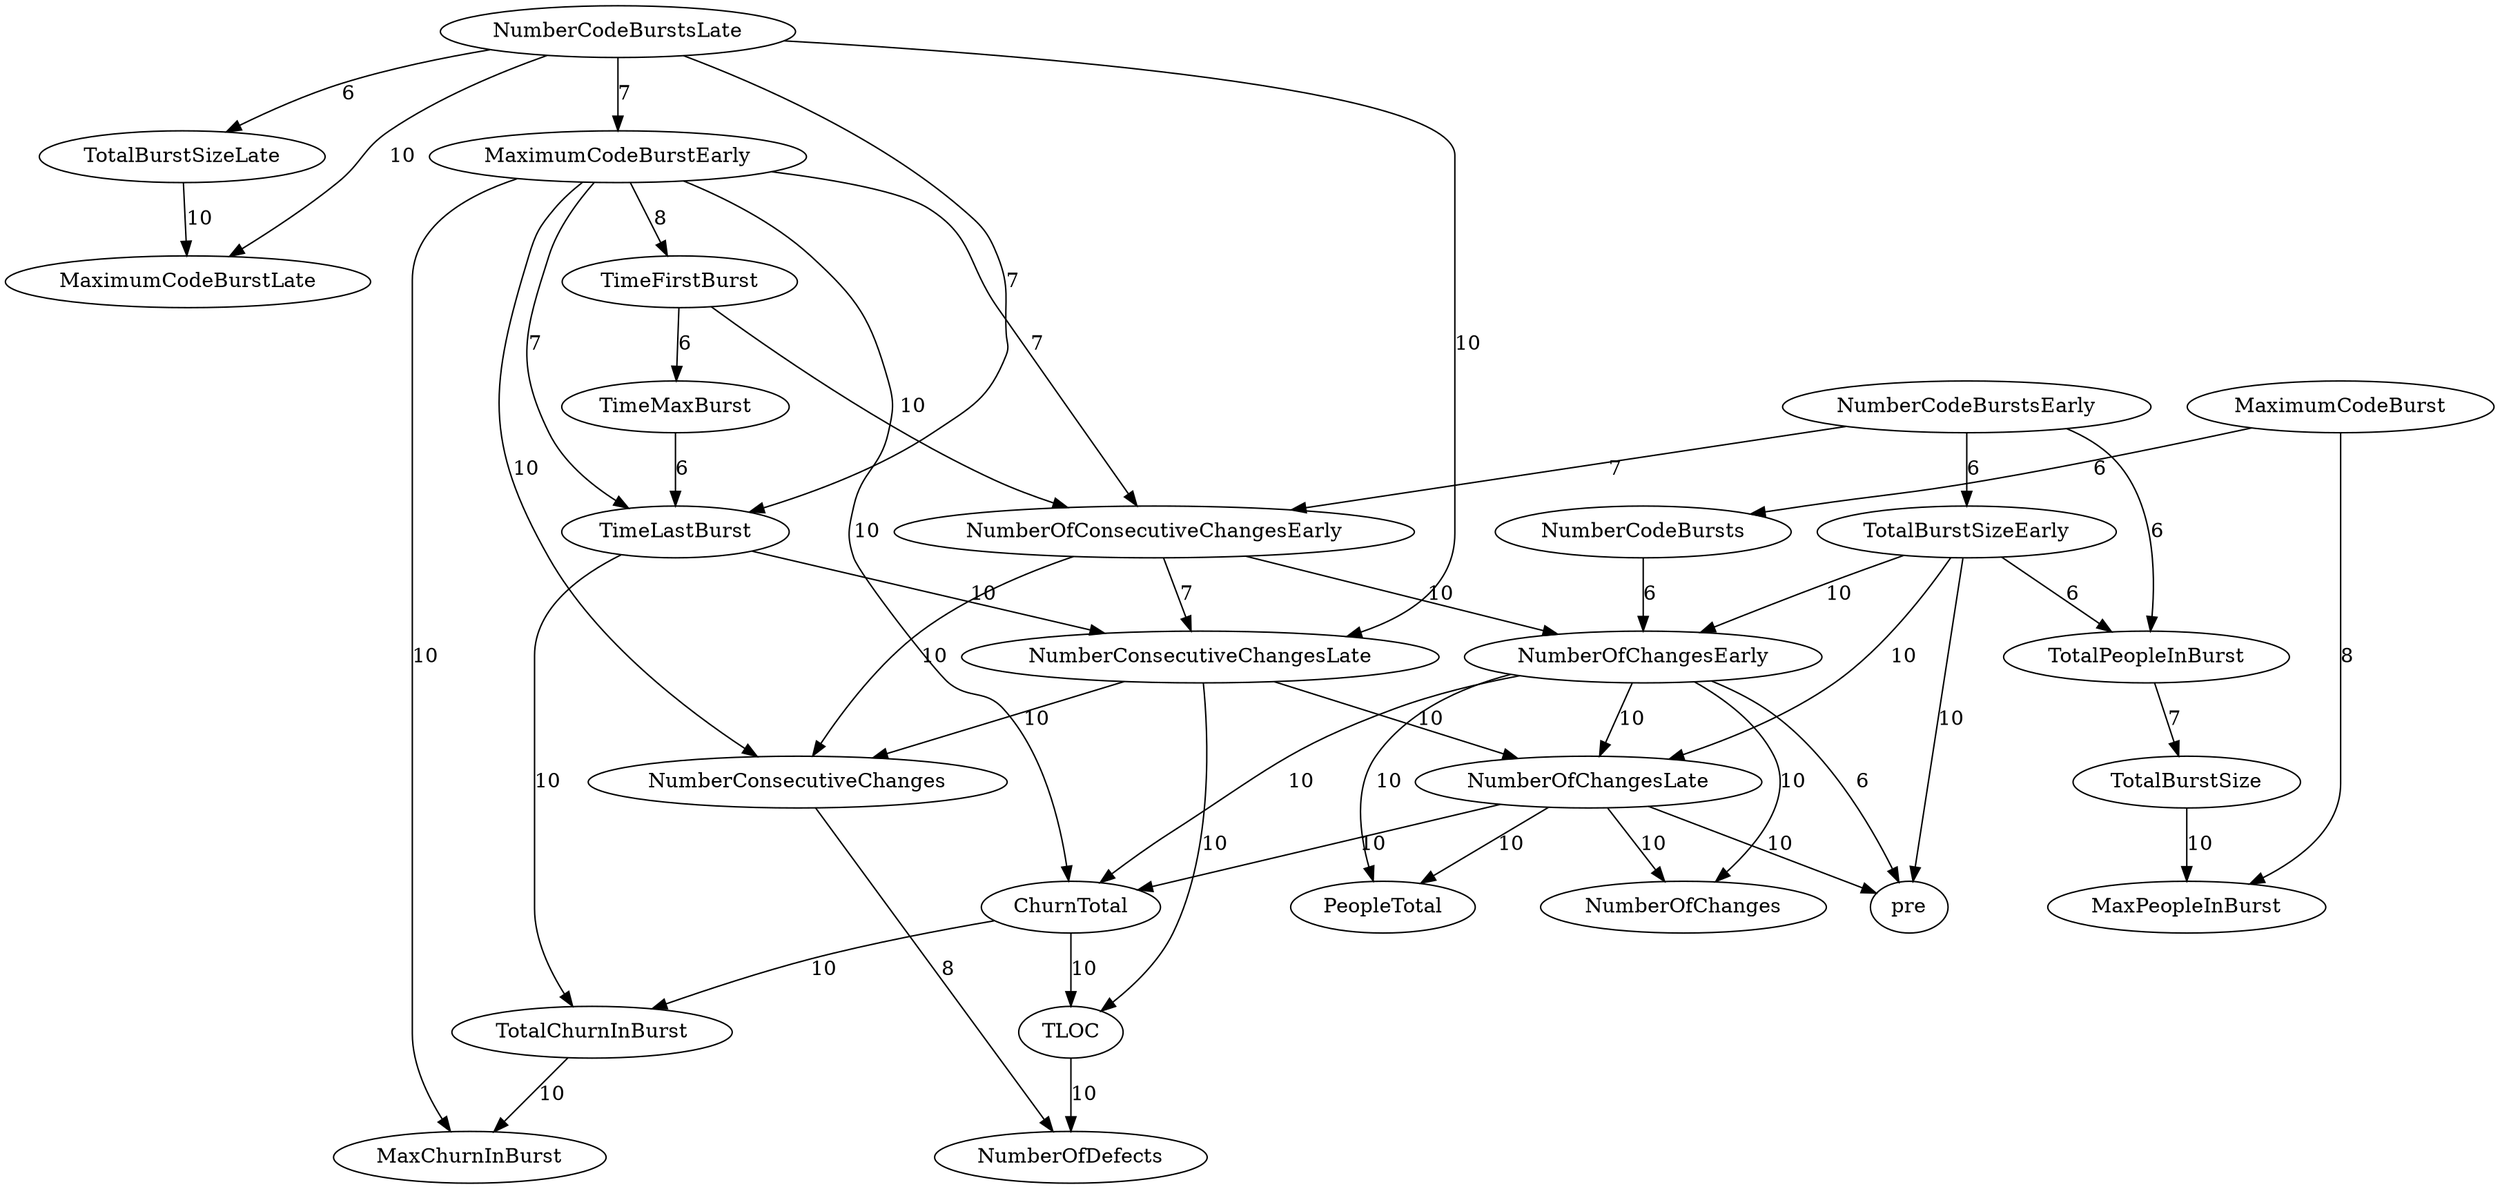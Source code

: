 digraph {
TotalBurstSizeLate -> MaximumCodeBurstLate[label="10",weight="10"];
NumberCodeBurstsLate -> MaximumCodeBurstLate[label="10",weight="10"];
NumberCodeBurstsLate -> NumberConsecutiveChangesLate[label="10",weight="10"];
NumberOfChangesLate -> NumberOfChanges[label="10",weight="10"];
NumberOfChangesLate -> ChurnTotal[label="10",weight="10"];
NumberOfChangesLate -> PeopleTotal[label="10",weight="10"];
NumberOfChangesLate -> pre[label="10",weight="10"];
NumberOfChangesEarly -> NumberOfChanges[label="10",weight="10"];
NumberOfChangesEarly -> NumberOfChangesLate[label="10",weight="10"];
NumberOfChangesEarly -> ChurnTotal[label="10",weight="10"];
NumberOfChangesEarly -> PeopleTotal[label="10",weight="10"];
MaximumCodeBurstEarly -> MaxChurnInBurst[label="10",weight="10"];
MaximumCodeBurstEarly -> ChurnTotal[label="10",weight="10"];
MaximumCodeBurstEarly -> NumberConsecutiveChanges[label="10",weight="10"];
TimeFirstBurst -> NumberOfConsecutiveChangesEarly[label="10",weight="10"];
TotalChurnInBurst -> MaxChurnInBurst[label="10",weight="10"];
ChurnTotal -> TotalChurnInBurst[label="10",weight="10"];
ChurnTotal -> TLOC[label="10",weight="10"];
NumberOfConsecutiveChangesEarly -> NumberOfChangesEarly[label="10",weight="10"];
NumberOfConsecutiveChangesEarly -> NumberConsecutiveChanges[label="10",weight="10"];
NumberConsecutiveChangesLate -> NumberOfChangesLate[label="10",weight="10"];
NumberConsecutiveChangesLate -> NumberConsecutiveChanges[label="10",weight="10"];
NumberConsecutiveChangesLate -> TLOC[label="10",weight="10"];
TotalBurstSizeEarly -> NumberOfChangesLate[label="10",weight="10"];
TotalBurstSizeEarly -> NumberOfChangesEarly[label="10",weight="10"];
TotalBurstSizeEarly -> pre[label="10",weight="10"];
TotalBurstSize -> MaxPeopleInBurst[label="10",weight="10"];
TimeLastBurst -> TotalChurnInBurst[label="10",weight="10"];
TimeLastBurst -> NumberConsecutiveChangesLate[label="10",weight="10"];
TLOC -> NumberOfDefects[label="10",weight="10"];
MaximumCodeBurstEarly -> TimeFirstBurst[label="8",weight="8"];
MaximumCodeBurst -> MaxPeopleInBurst[label="8",weight="8"];
NumberConsecutiveChanges -> NumberOfDefects[label="8",weight="8"];
MaximumCodeBurstEarly -> TimeLastBurst[label="7",weight="7"];
TotalPeopleInBurst -> TotalBurstSize[label="7",weight="7"];
NumberCodeBurstsLate -> MaximumCodeBurstEarly[label="7",weight="7"];
NumberCodeBurstsLate -> TimeLastBurst[label="7",weight="7"];
MaximumCodeBurstEarly -> NumberOfConsecutiveChangesEarly[label="7",weight="7"];
NumberCodeBurstsEarly -> NumberOfConsecutiveChangesEarly[label="7",weight="7"];
NumberOfConsecutiveChangesEarly -> NumberConsecutiveChangesLate[label="7",weight="7"];
NumberOfChangesEarly -> pre[label="6",weight="6"];
MaximumCodeBurst -> NumberCodeBursts[label="6",weight="6"];
TimeMaxBurst -> TimeLastBurst[label="6",weight="6"];
NumberCodeBurstsLate -> TotalBurstSizeLate[label="6",weight="6"];
NumberCodeBurstsEarly -> TotalBurstSizeEarly[label="6",weight="6"];
NumberCodeBursts -> NumberOfChangesEarly[label="6",weight="6"];
NumberCodeBurstsEarly -> TotalPeopleInBurst[label="6",weight="6"];
TimeFirstBurst -> TimeMaxBurst[label="6",weight="6"];
TotalBurstSizeEarly -> TotalPeopleInBurst[label="6",weight="6"];
}